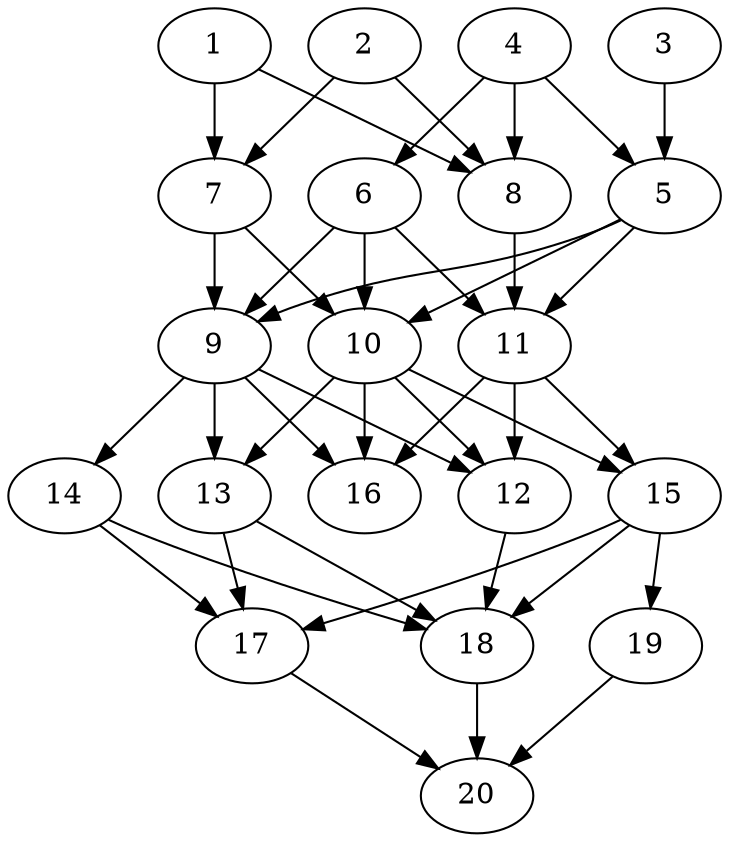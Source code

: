 // DAG automatically generated by daggen at Thu Oct  3 13:58:42 2019
// ./daggen --dot -n 20 --ccr 0.3 --fat 0.5 --regular 0.7 --density 0.7 --mindata 5242880 --maxdata 52428800 
digraph G {
  1 [size="50053120", alpha="0.04", expect_size="15015936"] 
  1 -> 7 [size ="15015936"]
  1 -> 8 [size ="15015936"]
  2 [size="161252693", alpha="0.11", expect_size="48375808"] 
  2 -> 7 [size ="48375808"]
  2 -> 8 [size ="48375808"]
  3 [size="113664000", alpha="0.00", expect_size="34099200"] 
  3 -> 5 [size ="34099200"]
  4 [size="169847467", alpha="0.14", expect_size="50954240"] 
  4 -> 5 [size ="50954240"]
  4 -> 6 [size ="50954240"]
  4 -> 8 [size ="50954240"]
  5 [size="83374080", alpha="0.09", expect_size="25012224"] 
  5 -> 9 [size ="25012224"]
  5 -> 10 [size ="25012224"]
  5 -> 11 [size ="25012224"]
  6 [size="110936747", alpha="0.07", expect_size="33281024"] 
  6 -> 9 [size ="33281024"]
  6 -> 10 [size ="33281024"]
  6 -> 11 [size ="33281024"]
  7 [size="125429760", alpha="0.01", expect_size="37628928"] 
  7 -> 9 [size ="37628928"]
  7 -> 10 [size ="37628928"]
  8 [size="135123627", alpha="0.01", expect_size="40537088"] 
  8 -> 11 [size ="40537088"]
  9 [size="119487147", alpha="0.15", expect_size="35846144"] 
  9 -> 12 [size ="35846144"]
  9 -> 13 [size ="35846144"]
  9 -> 14 [size ="35846144"]
  9 -> 16 [size ="35846144"]
  10 [size="19042987", alpha="0.05", expect_size="5712896"] 
  10 -> 12 [size ="5712896"]
  10 -> 13 [size ="5712896"]
  10 -> 15 [size ="5712896"]
  10 -> 16 [size ="5712896"]
  11 [size="157242027", alpha="0.09", expect_size="47172608"] 
  11 -> 12 [size ="47172608"]
  11 -> 15 [size ="47172608"]
  11 -> 16 [size ="47172608"]
  12 [size="30955520", alpha="0.00", expect_size="9286656"] 
  12 -> 18 [size ="9286656"]
  13 [size="117507413", alpha="0.01", expect_size="35252224"] 
  13 -> 17 [size ="35252224"]
  13 -> 18 [size ="35252224"]
  14 [size="117701973", alpha="0.16", expect_size="35310592"] 
  14 -> 17 [size ="35310592"]
  14 -> 18 [size ="35310592"]
  15 [size="73919147", alpha="0.18", expect_size="22175744"] 
  15 -> 17 [size ="22175744"]
  15 -> 18 [size ="22175744"]
  15 -> 19 [size ="22175744"]
  16 [size="146070187", alpha="0.16", expect_size="43821056"] 
  17 [size="45933227", alpha="0.03", expect_size="13779968"] 
  17 -> 20 [size ="13779968"]
  18 [size="57627307", alpha="0.02", expect_size="17288192"] 
  18 -> 20 [size ="17288192"]
  19 [size="65850027", alpha="0.19", expect_size="19755008"] 
  19 -> 20 [size ="19755008"]
  20 [size="23838720", alpha="0.14", expect_size="7151616"] 
}
